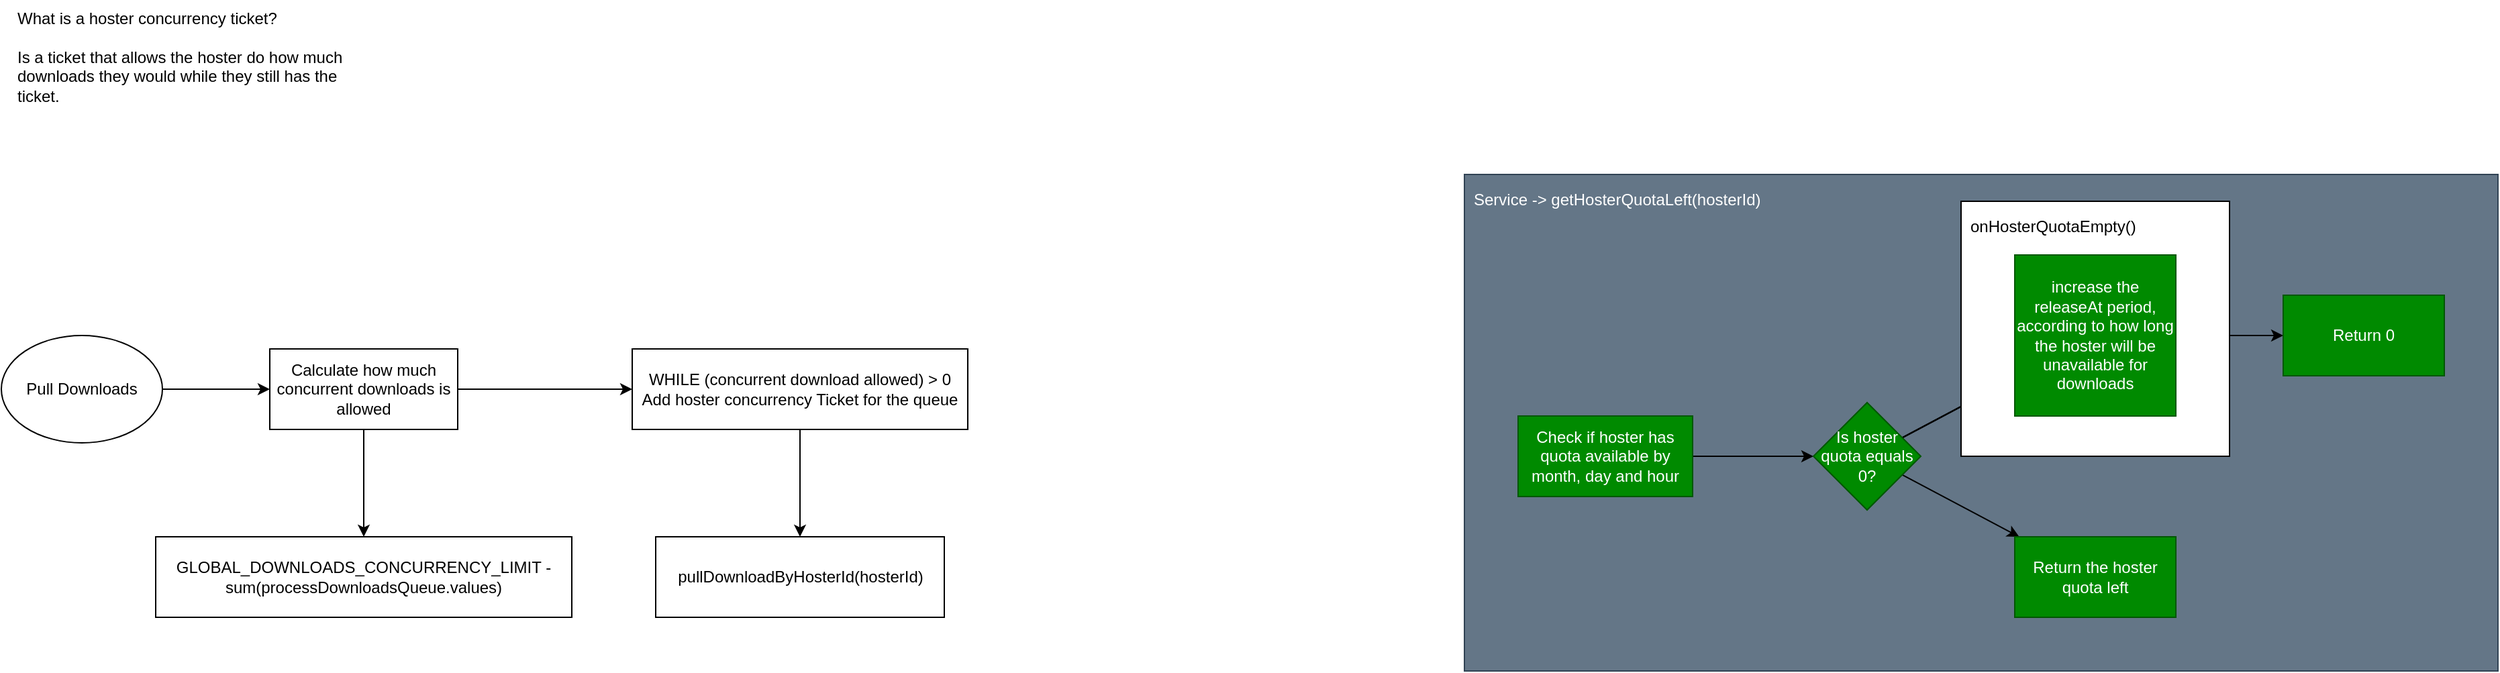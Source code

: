 <mxfile>
    <diagram id="MF8sW6uRz19Nb5RdCe7q" name="Page-1">
        <mxGraphModel dx="2014" dy="782" grid="1" gridSize="10" guides="1" tooltips="1" connect="1" arrows="1" fold="1" page="1" pageScale="1" pageWidth="850" pageHeight="1100" math="0" shadow="0">
            <root>
                <mxCell id="0"/>
                <mxCell id="1" parent="0"/>
                <mxCell id="19" value="Service -&amp;gt; getHosterQuotaLeft(hosterId)" style="rounded=0;whiteSpace=wrap;html=1;fillColor=#647687;strokeColor=#314354;fontColor=#ffffff;align=left;verticalAlign=top;spacingTop=5;spacingLeft=5;" parent="1" vertex="1">
                    <mxGeometry x="1200" y="330" width="770" height="370" as="geometry"/>
                </mxCell>
                <mxCell id="6" value="" style="edgeStyle=none;html=1;" parent="1" source="2" target="5" edge="1">
                    <mxGeometry relative="1" as="geometry"/>
                </mxCell>
                <mxCell id="2" value="Check if hoster has quota available by month, day and hour" style="rounded=0;whiteSpace=wrap;html=1;fillColor=#008a00;fontColor=#ffffff;strokeColor=#005700;" parent="1" vertex="1">
                    <mxGeometry x="1240" y="510" width="130" height="60" as="geometry"/>
                </mxCell>
                <mxCell id="8" value="" style="edgeStyle=none;html=1;" parent="1" source="5" target="7" edge="1">
                    <mxGeometry relative="1" as="geometry"/>
                </mxCell>
                <mxCell id="11" value="" style="edgeStyle=none;html=1;" parent="1" source="5" target="7" edge="1">
                    <mxGeometry relative="1" as="geometry"/>
                </mxCell>
                <mxCell id="12" value="" style="edgeStyle=none;html=1;" parent="1" source="5" target="7" edge="1">
                    <mxGeometry relative="1" as="geometry"/>
                </mxCell>
                <mxCell id="13" value="" style="edgeStyle=none;html=1;" parent="1" source="5" target="7" edge="1">
                    <mxGeometry relative="1" as="geometry"/>
                </mxCell>
                <mxCell id="15" value="" style="edgeStyle=none;html=1;" parent="1" source="5" target="14" edge="1">
                    <mxGeometry relative="1" as="geometry"/>
                </mxCell>
                <mxCell id="5" value="Is hoster quota equals 0?" style="rhombus;whiteSpace=wrap;html=1;rounded=0;fillColor=#008a00;fontColor=#ffffff;strokeColor=#005700;" parent="1" vertex="1">
                    <mxGeometry x="1460" y="500" width="80" height="80" as="geometry"/>
                </mxCell>
                <mxCell id="17" value="" style="edgeStyle=none;html=1;" parent="1" source="7" target="16" edge="1">
                    <mxGeometry relative="1" as="geometry"/>
                </mxCell>
                <mxCell id="20" value="onHosterQuotaEmpty()" style="rounded=0;whiteSpace=wrap;html=1;verticalAlign=top;align=left;spacingTop=5;spacingLeft=5;" parent="1" vertex="1">
                    <mxGeometry x="1570" y="350" width="200" height="190" as="geometry"/>
                </mxCell>
                <mxCell id="7" value="increase the releaseAt period, according to how long the hoster will be unavailable for downloads" style="whiteSpace=wrap;html=1;rounded=0;fillColor=#008a00;fontColor=#ffffff;strokeColor=#005700;" parent="1" vertex="1">
                    <mxGeometry x="1610" y="390" width="120" height="120" as="geometry"/>
                </mxCell>
                <mxCell id="14" value="Return the hoster quota left" style="whiteSpace=wrap;html=1;rounded=0;fillColor=#008a00;fontColor=#ffffff;strokeColor=#005700;" parent="1" vertex="1">
                    <mxGeometry x="1610" y="600" width="120" height="60" as="geometry"/>
                </mxCell>
                <mxCell id="16" value="Return 0" style="whiteSpace=wrap;html=1;rounded=0;fillColor=#008a00;fontColor=#ffffff;strokeColor=#005700;" parent="1" vertex="1">
                    <mxGeometry x="1810" y="420" width="120" height="60" as="geometry"/>
                </mxCell>
                <mxCell id="24" value="" style="edgeStyle=none;html=1;" parent="1" source="22" target="23" edge="1">
                    <mxGeometry relative="1" as="geometry"/>
                </mxCell>
                <mxCell id="22" value="Pull Downloads" style="ellipse;whiteSpace=wrap;html=1;" parent="1" vertex="1">
                    <mxGeometry x="110" y="450" width="120" height="80" as="geometry"/>
                </mxCell>
                <mxCell id="26" value="" style="edgeStyle=none;html=1;" parent="1" source="23" target="25" edge="1">
                    <mxGeometry relative="1" as="geometry"/>
                </mxCell>
                <mxCell id="28" value="" style="edgeStyle=none;html=1;" parent="1" source="23" target="27" edge="1">
                    <mxGeometry relative="1" as="geometry"/>
                </mxCell>
                <mxCell id="23" value="Calculate how much concurrent downloads is allowed" style="whiteSpace=wrap;html=1;" parent="1" vertex="1">
                    <mxGeometry x="310" y="460" width="140" height="60" as="geometry"/>
                </mxCell>
                <mxCell id="25" value="GLOBAL_DOWNLOADS_CONCURRENCY_LIMIT - sum(processDownloadsQueue.values)" style="whiteSpace=wrap;html=1;" parent="1" vertex="1">
                    <mxGeometry x="225" y="600" width="310" height="60" as="geometry"/>
                </mxCell>
                <mxCell id="32" value="" style="edgeStyle=none;html=1;" parent="1" source="27" target="31" edge="1">
                    <mxGeometry relative="1" as="geometry"/>
                </mxCell>
                <mxCell id="27" value="WHILE (concurrent download allowed) &amp;gt; 0&lt;br&gt;Add hoster concurrency Ticket for the queue" style="whiteSpace=wrap;html=1;" parent="1" vertex="1">
                    <mxGeometry x="580" y="460" width="250" height="60" as="geometry"/>
                </mxCell>
                <mxCell id="30" value="What is a hoster concurrency ticket?&lt;br&gt;&lt;br&gt;Is a ticket that allows the hoster do how much downloads they would while they still has the ticket.&amp;nbsp;" style="text;html=1;strokeColor=none;fillColor=none;align=left;verticalAlign=top;whiteSpace=wrap;rounded=0;" parent="1" vertex="1">
                    <mxGeometry x="120" y="200" width="250" height="120" as="geometry"/>
                </mxCell>
                <mxCell id="31" value="pullDownloadByHosterId(hosterId)" style="whiteSpace=wrap;html=1;" parent="1" vertex="1">
                    <mxGeometry x="597.5" y="600" width="215" height="60" as="geometry"/>
                </mxCell>
            </root>
        </mxGraphModel>
    </diagram>
</mxfile>